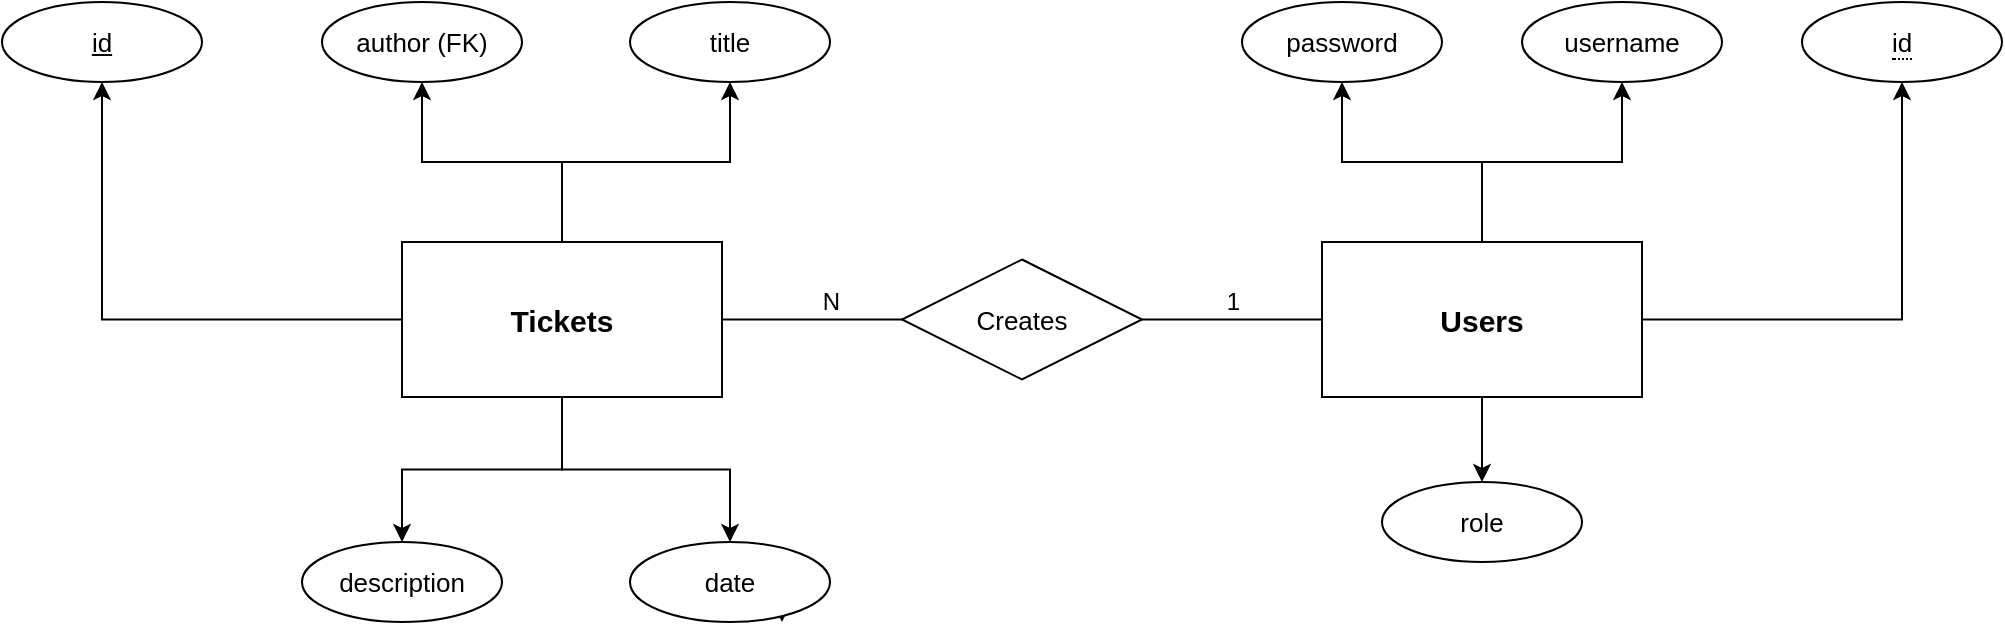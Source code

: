 <mxfile version="24.4.4" type="device">
  <diagram name="Page-1" id="D84whqf-GROaz0kwHA6z">
    <mxGraphModel dx="1050" dy="557" grid="1" gridSize="10" guides="1" tooltips="1" connect="1" arrows="1" fold="1" page="1" pageScale="1" pageWidth="827" pageHeight="1169" math="0" shadow="0">
      <root>
        <mxCell id="0" />
        <mxCell id="1" parent="0" />
        <mxCell id="1eVkryWjFNN4yPCfOCPk-1" style="edgeStyle=orthogonalEdgeStyle;rounded=0;orthogonalLoop=1;jettySize=auto;html=1;entryX=0.5;entryY=1;entryDx=0;entryDy=0;" edge="1" parent="1" source="1eVkryWjFNN4yPCfOCPk-6" target="1eVkryWjFNN4yPCfOCPk-14">
          <mxGeometry relative="1" as="geometry" />
        </mxCell>
        <mxCell id="1eVkryWjFNN4yPCfOCPk-2" style="edgeStyle=orthogonalEdgeStyle;rounded=0;orthogonalLoop=1;jettySize=auto;html=1;" edge="1" parent="1" source="1eVkryWjFNN4yPCfOCPk-6" target="1eVkryWjFNN4yPCfOCPk-15">
          <mxGeometry relative="1" as="geometry" />
        </mxCell>
        <mxCell id="1eVkryWjFNN4yPCfOCPk-3" style="edgeStyle=orthogonalEdgeStyle;rounded=0;orthogonalLoop=1;jettySize=auto;html=1;entryX=0.5;entryY=0;entryDx=0;entryDy=0;" edge="1" parent="1" source="1eVkryWjFNN4yPCfOCPk-6" target="1eVkryWjFNN4yPCfOCPk-19">
          <mxGeometry relative="1" as="geometry" />
        </mxCell>
        <mxCell id="1eVkryWjFNN4yPCfOCPk-4" style="edgeStyle=orthogonalEdgeStyle;rounded=0;orthogonalLoop=1;jettySize=auto;html=1;entryX=0.5;entryY=0;entryDx=0;entryDy=0;" edge="1" parent="1" source="1eVkryWjFNN4yPCfOCPk-6" target="1eVkryWjFNN4yPCfOCPk-17">
          <mxGeometry relative="1" as="geometry" />
        </mxCell>
        <mxCell id="1eVkryWjFNN4yPCfOCPk-5" style="edgeStyle=orthogonalEdgeStyle;rounded=0;orthogonalLoop=1;jettySize=auto;html=1;entryX=0.5;entryY=1;entryDx=0;entryDy=0;" edge="1" parent="1" source="1eVkryWjFNN4yPCfOCPk-6" target="1eVkryWjFNN4yPCfOCPk-16">
          <mxGeometry relative="1" as="geometry" />
        </mxCell>
        <mxCell id="1eVkryWjFNN4yPCfOCPk-6" value="&lt;h3&gt;&lt;font style=&quot;font-size: 15px;&quot;&gt;Tickets&lt;/font&gt;&lt;/h3&gt;" style="whiteSpace=wrap;html=1;align=center;" vertex="1" parent="1">
          <mxGeometry x="300" y="300" width="160" height="77.5" as="geometry" />
        </mxCell>
        <mxCell id="1eVkryWjFNN4yPCfOCPk-7" value="" style="edgeStyle=orthogonalEdgeStyle;rounded=0;orthogonalLoop=1;jettySize=auto;html=1;" edge="1" parent="1" source="1eVkryWjFNN4yPCfOCPk-10" target="1eVkryWjFNN4yPCfOCPk-11">
          <mxGeometry relative="1" as="geometry" />
        </mxCell>
        <mxCell id="1eVkryWjFNN4yPCfOCPk-8" value="" style="edgeStyle=orthogonalEdgeStyle;rounded=0;orthogonalLoop=1;jettySize=auto;html=1;" edge="1" parent="1" source="1eVkryWjFNN4yPCfOCPk-10" target="1eVkryWjFNN4yPCfOCPk-13">
          <mxGeometry relative="1" as="geometry" />
        </mxCell>
        <mxCell id="1eVkryWjFNN4yPCfOCPk-9" style="edgeStyle=orthogonalEdgeStyle;rounded=0;orthogonalLoop=1;jettySize=auto;html=1;entryX=0.5;entryY=1;entryDx=0;entryDy=0;" edge="1" parent="1" source="1eVkryWjFNN4yPCfOCPk-10" target="1eVkryWjFNN4yPCfOCPk-12">
          <mxGeometry relative="1" as="geometry">
            <Array as="points">
              <mxPoint x="840" y="260" />
              <mxPoint x="770" y="260" />
            </Array>
          </mxGeometry>
        </mxCell>
        <mxCell id="1eVkryWjFNN4yPCfOCPk-26" style="edgeStyle=orthogonalEdgeStyle;rounded=0;orthogonalLoop=1;jettySize=auto;html=1;entryX=0.5;entryY=0;entryDx=0;entryDy=0;" edge="1" parent="1" source="1eVkryWjFNN4yPCfOCPk-10" target="1eVkryWjFNN4yPCfOCPk-25">
          <mxGeometry relative="1" as="geometry" />
        </mxCell>
        <mxCell id="1eVkryWjFNN4yPCfOCPk-10" value="&lt;h3&gt;&lt;font style=&quot;font-size: 15px;&quot;&gt;Users&lt;/font&gt;&lt;/h3&gt;" style="whiteSpace=wrap;html=1;align=center;" vertex="1" parent="1">
          <mxGeometry x="760" y="300" width="160" height="77.5" as="geometry" />
        </mxCell>
        <mxCell id="1eVkryWjFNN4yPCfOCPk-11" value="&lt;span style=&quot;border-bottom: 1px dotted&quot;&gt;&lt;font style=&quot;font-size: 13px;&quot;&gt;id&lt;/font&gt;&lt;/span&gt;" style="ellipse;whiteSpace=wrap;html=1;align=center;" vertex="1" parent="1">
          <mxGeometry x="1000" y="180" width="100" height="40" as="geometry" />
        </mxCell>
        <mxCell id="1eVkryWjFNN4yPCfOCPk-12" value="&lt;font style=&quot;font-size: 13px;&quot;&gt;password&lt;/font&gt;" style="ellipse;whiteSpace=wrap;html=1;align=center;" vertex="1" parent="1">
          <mxGeometry x="720" y="180" width="100" height="40" as="geometry" />
        </mxCell>
        <mxCell id="1eVkryWjFNN4yPCfOCPk-13" value="&lt;font style=&quot;font-size: 13px;&quot;&gt;username&lt;/font&gt;" style="ellipse;whiteSpace=wrap;html=1;align=center;" vertex="1" parent="1">
          <mxGeometry x="860" y="180" width="100" height="40" as="geometry" />
        </mxCell>
        <mxCell id="1eVkryWjFNN4yPCfOCPk-14" value="&lt;font style=&quot;font-size: 13px;&quot;&gt;id&lt;/font&gt;" style="ellipse;whiteSpace=wrap;html=1;align=center;fontStyle=4;" vertex="1" parent="1">
          <mxGeometry x="100" y="180" width="100" height="40" as="geometry" />
        </mxCell>
        <mxCell id="1eVkryWjFNN4yPCfOCPk-15" value="&lt;font style=&quot;font-size: 13px;&quot;&gt;title&lt;/font&gt;" style="ellipse;whiteSpace=wrap;html=1;align=center;" vertex="1" parent="1">
          <mxGeometry x="414" y="180" width="100" height="40" as="geometry" />
        </mxCell>
        <mxCell id="1eVkryWjFNN4yPCfOCPk-16" value="&lt;font style=&quot;font-size: 13px;&quot;&gt;author (FK)&lt;/font&gt;" style="ellipse;whiteSpace=wrap;html=1;align=center;" vertex="1" parent="1">
          <mxGeometry x="260" y="180" width="100" height="40" as="geometry" />
        </mxCell>
        <mxCell id="1eVkryWjFNN4yPCfOCPk-17" value="&lt;font style=&quot;font-size: 13px;&quot;&gt;description&lt;/font&gt;" style="ellipse;whiteSpace=wrap;html=1;align=center;" vertex="1" parent="1">
          <mxGeometry x="250" y="450" width="100" height="40" as="geometry" />
        </mxCell>
        <mxCell id="1eVkryWjFNN4yPCfOCPk-18" style="edgeStyle=orthogonalEdgeStyle;rounded=0;orthogonalLoop=1;jettySize=auto;html=1;exitX=1;exitY=1;exitDx=0;exitDy=0;" edge="1" parent="1" source="1eVkryWjFNN4yPCfOCPk-19">
          <mxGeometry relative="1" as="geometry">
            <mxPoint x="490" y="490" as="targetPoint" />
          </mxGeometry>
        </mxCell>
        <mxCell id="1eVkryWjFNN4yPCfOCPk-19" value="&lt;font style=&quot;font-size: 13px;&quot;&gt;date&lt;/font&gt;" style="ellipse;whiteSpace=wrap;html=1;align=center;" vertex="1" parent="1">
          <mxGeometry x="414" y="450" width="100" height="40" as="geometry" />
        </mxCell>
        <mxCell id="1eVkryWjFNN4yPCfOCPk-20" value="&lt;font style=&quot;font-size: 13px;&quot;&gt;Creates&lt;/font&gt;" style="shape=rhombus;perimeter=rhombusPerimeter;whiteSpace=wrap;html=1;align=center;" vertex="1" parent="1">
          <mxGeometry x="550" y="308.75" width="120" height="60" as="geometry" />
        </mxCell>
        <mxCell id="1eVkryWjFNN4yPCfOCPk-21" value="" style="endArrow=none;html=1;rounded=0;exitX=1;exitY=0.5;exitDx=0;exitDy=0;" edge="1" parent="1" source="1eVkryWjFNN4yPCfOCPk-6" target="1eVkryWjFNN4yPCfOCPk-20">
          <mxGeometry relative="1" as="geometry">
            <mxPoint x="550" y="380" as="sourcePoint" />
            <mxPoint x="690" y="380" as="targetPoint" />
            <Array as="points" />
          </mxGeometry>
        </mxCell>
        <mxCell id="1eVkryWjFNN4yPCfOCPk-22" value="1" style="resizable=0;html=1;whiteSpace=wrap;align=right;verticalAlign=bottom;" connectable="0" vertex="1" parent="1eVkryWjFNN4yPCfOCPk-21">
          <mxGeometry x="1" relative="1" as="geometry">
            <mxPoint x="170" as="offset" />
          </mxGeometry>
        </mxCell>
        <mxCell id="1eVkryWjFNN4yPCfOCPk-23" value="" style="endArrow=none;html=1;rounded=0;entryX=0;entryY=0.5;entryDx=0;entryDy=0;" edge="1" parent="1" source="1eVkryWjFNN4yPCfOCPk-20" target="1eVkryWjFNN4yPCfOCPk-10">
          <mxGeometry relative="1" as="geometry">
            <mxPoint x="570" y="410" as="sourcePoint" />
            <mxPoint x="730" y="410" as="targetPoint" />
          </mxGeometry>
        </mxCell>
        <mxCell id="1eVkryWjFNN4yPCfOCPk-24" value="N" style="resizable=0;html=1;whiteSpace=wrap;align=right;verticalAlign=bottom;" connectable="0" vertex="1" parent="1eVkryWjFNN4yPCfOCPk-23">
          <mxGeometry x="1" relative="1" as="geometry">
            <mxPoint x="-240" as="offset" />
          </mxGeometry>
        </mxCell>
        <mxCell id="1eVkryWjFNN4yPCfOCPk-25" value="&lt;font style=&quot;font-size: 13px;&quot;&gt;role&lt;/font&gt;" style="ellipse;whiteSpace=wrap;html=1;align=center;" vertex="1" parent="1">
          <mxGeometry x="790" y="420" width="100" height="40" as="geometry" />
        </mxCell>
      </root>
    </mxGraphModel>
  </diagram>
</mxfile>
